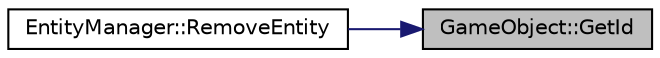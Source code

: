 digraph "GameObject::GetId"
{
 // LATEX_PDF_SIZE
  edge [fontname="Helvetica",fontsize="10",labelfontname="Helvetica",labelfontsize="10"];
  node [fontname="Helvetica",fontsize="10",shape=record];
  rankdir="RL";
  Node1 [label="GameObject::GetId",height=0.2,width=0.4,color="black", fillcolor="grey75", style="filled", fontcolor="black",tooltip="Gets the id."];
  Node1 -> Node2 [dir="back",color="midnightblue",fontsize="10",style="solid",fontname="Helvetica"];
  Node2 [label="EntityManager::RemoveEntity",height=0.2,width=0.4,color="black", fillcolor="white", style="filled",URL="$class_entity_manager.html#a7f0ae1ce99392b3813ef48932bf5e5a7",tooltip="Removes the given game object from the map."];
}
